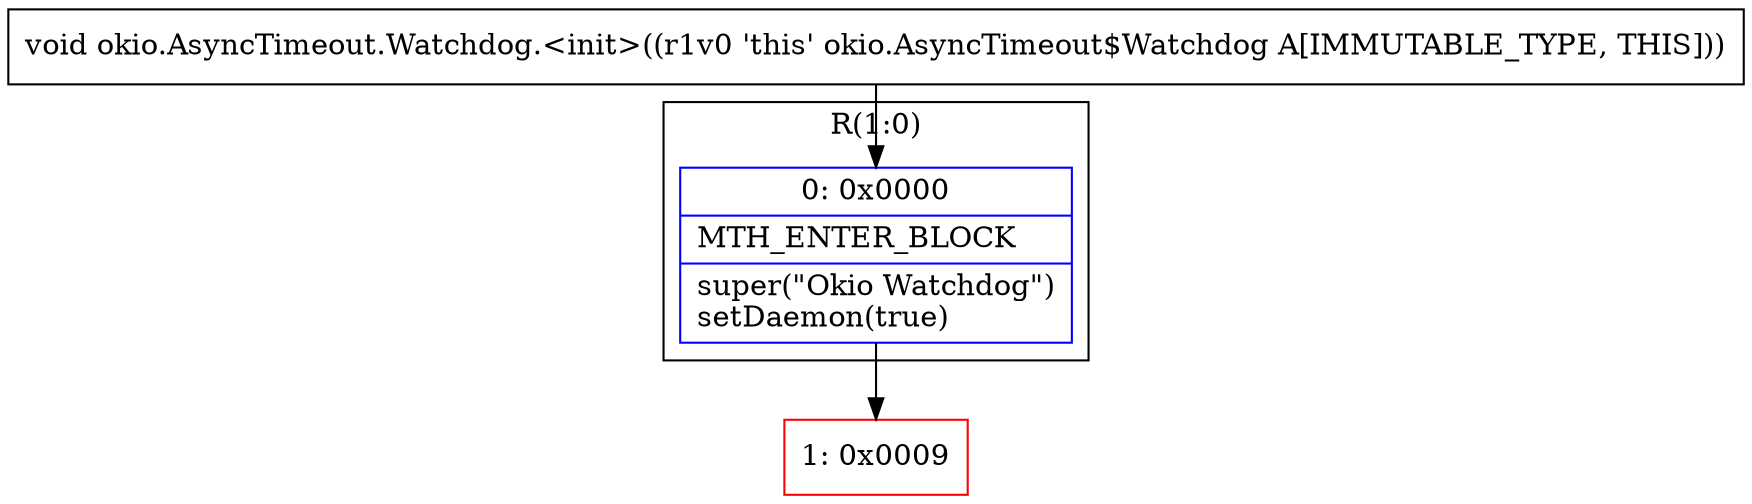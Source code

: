 digraph "CFG forokio.AsyncTimeout.Watchdog.\<init\>()V" {
subgraph cluster_Region_621902111 {
label = "R(1:0)";
node [shape=record,color=blue];
Node_0 [shape=record,label="{0\:\ 0x0000|MTH_ENTER_BLOCK\l|super(\"Okio Watchdog\")\lsetDaemon(true)\l}"];
}
Node_1 [shape=record,color=red,label="{1\:\ 0x0009}"];
MethodNode[shape=record,label="{void okio.AsyncTimeout.Watchdog.\<init\>((r1v0 'this' okio.AsyncTimeout$Watchdog A[IMMUTABLE_TYPE, THIS])) }"];
MethodNode -> Node_0;
Node_0 -> Node_1;
}

